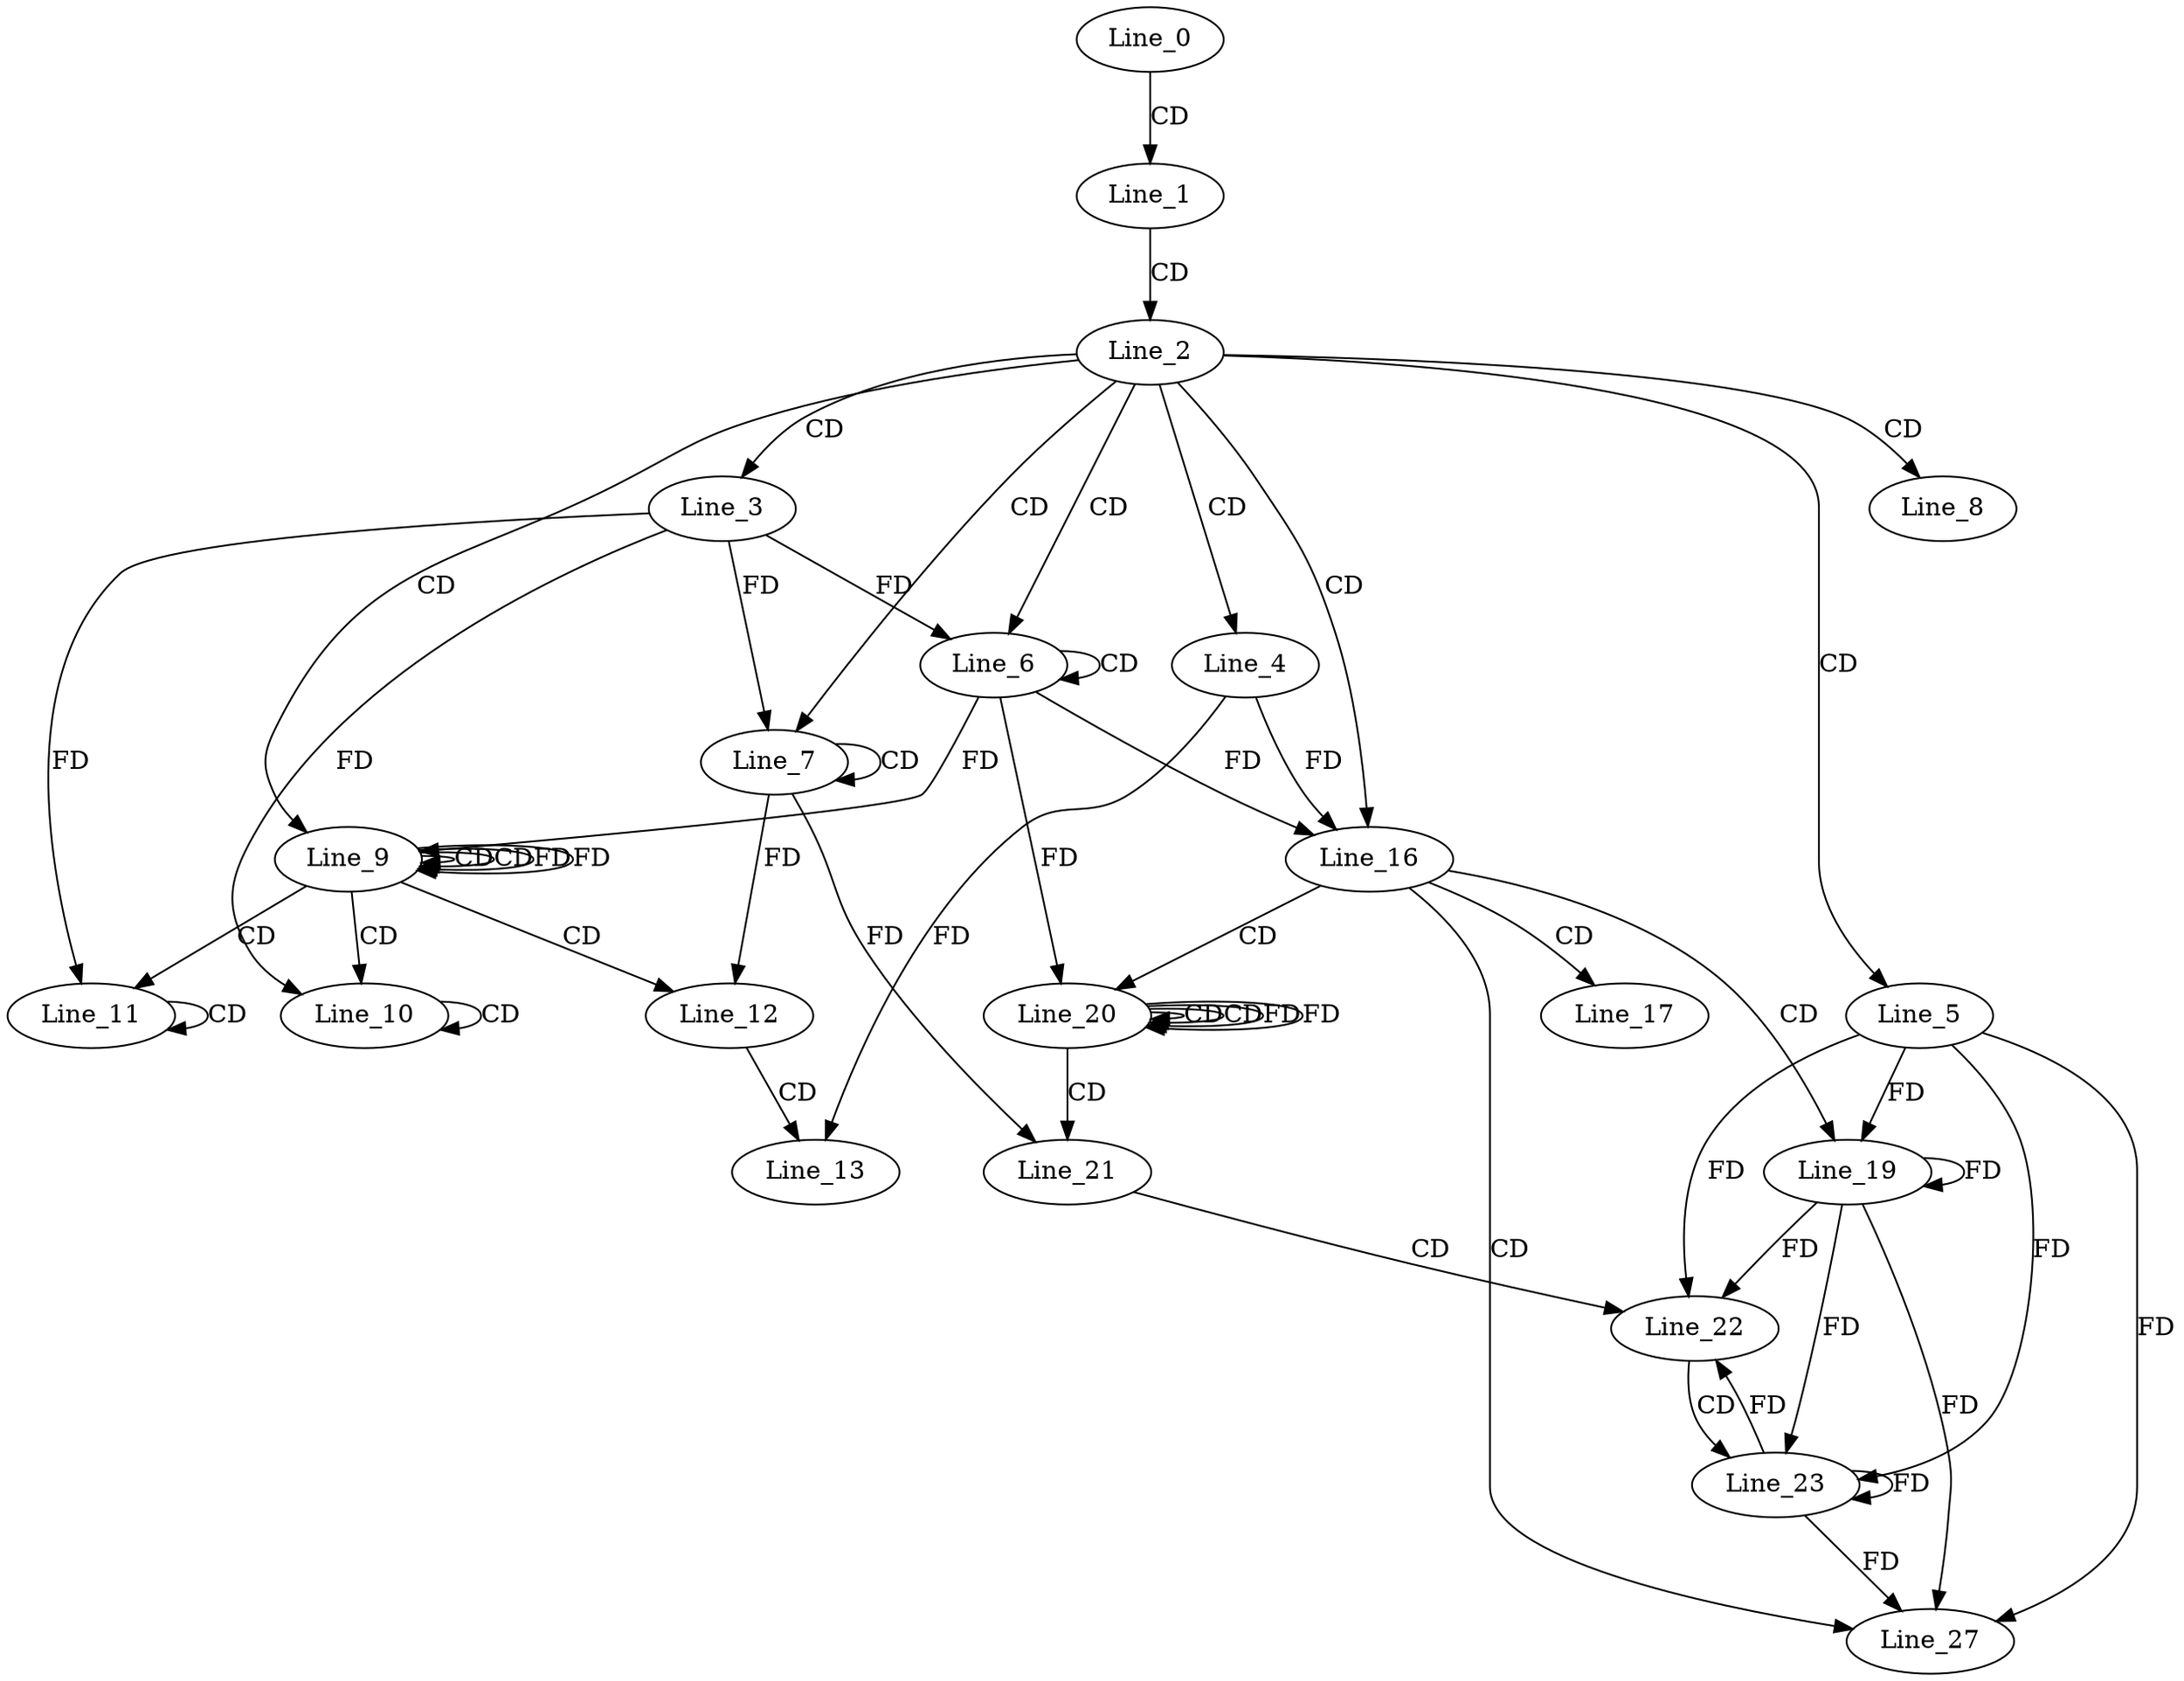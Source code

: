 digraph G {
  Line_0;
  Line_1;
  Line_2;
  Line_3;
  Line_4;
  Line_5;
  Line_6;
  Line_6;
  Line_7;
  Line_7;
  Line_8;
  Line_9;
  Line_9;
  Line_9;
  Line_10;
  Line_10;
  Line_11;
  Line_11;
  Line_12;
  Line_13;
  Line_16;
  Line_17;
  Line_19;
  Line_20;
  Line_20;
  Line_20;
  Line_21;
  Line_22;
  Line_23;
  Line_27;
  Line_0 -> Line_1 [ label="CD" ];
  Line_1 -> Line_2 [ label="CD" ];
  Line_2 -> Line_3 [ label="CD" ];
  Line_2 -> Line_4 [ label="CD" ];
  Line_2 -> Line_5 [ label="CD" ];
  Line_2 -> Line_6 [ label="CD" ];
  Line_6 -> Line_6 [ label="CD" ];
  Line_3 -> Line_6 [ label="FD" ];
  Line_2 -> Line_7 [ label="CD" ];
  Line_7 -> Line_7 [ label="CD" ];
  Line_3 -> Line_7 [ label="FD" ];
  Line_2 -> Line_8 [ label="CD" ];
  Line_2 -> Line_9 [ label="CD" ];
  Line_9 -> Line_9 [ label="CD" ];
  Line_6 -> Line_9 [ label="FD" ];
  Line_9 -> Line_9 [ label="CD" ];
  Line_9 -> Line_9 [ label="FD" ];
  Line_9 -> Line_10 [ label="CD" ];
  Line_10 -> Line_10 [ label="CD" ];
  Line_3 -> Line_10 [ label="FD" ];
  Line_9 -> Line_11 [ label="CD" ];
  Line_11 -> Line_11 [ label="CD" ];
  Line_3 -> Line_11 [ label="FD" ];
  Line_9 -> Line_12 [ label="CD" ];
  Line_7 -> Line_12 [ label="FD" ];
  Line_12 -> Line_13 [ label="CD" ];
  Line_4 -> Line_13 [ label="FD" ];
  Line_2 -> Line_16 [ label="CD" ];
  Line_4 -> Line_16 [ label="FD" ];
  Line_6 -> Line_16 [ label="FD" ];
  Line_16 -> Line_17 [ label="CD" ];
  Line_16 -> Line_19 [ label="CD" ];
  Line_5 -> Line_19 [ label="FD" ];
  Line_19 -> Line_19 [ label="FD" ];
  Line_16 -> Line_20 [ label="CD" ];
  Line_20 -> Line_20 [ label="CD" ];
  Line_6 -> Line_20 [ label="FD" ];
  Line_20 -> Line_20 [ label="CD" ];
  Line_20 -> Line_20 [ label="FD" ];
  Line_20 -> Line_21 [ label="CD" ];
  Line_7 -> Line_21 [ label="FD" ];
  Line_21 -> Line_22 [ label="CD" ];
  Line_5 -> Line_22 [ label="FD" ];
  Line_19 -> Line_22 [ label="FD" ];
  Line_22 -> Line_23 [ label="CD" ];
  Line_23 -> Line_23 [ label="FD" ];
  Line_5 -> Line_23 [ label="FD" ];
  Line_19 -> Line_23 [ label="FD" ];
  Line_16 -> Line_27 [ label="CD" ];
  Line_23 -> Line_27 [ label="FD" ];
  Line_5 -> Line_27 [ label="FD" ];
  Line_19 -> Line_27 [ label="FD" ];
  Line_9 -> Line_9 [ label="FD" ];
  Line_20 -> Line_20 [ label="FD" ];
  Line_23 -> Line_22 [ label="FD" ];
}

